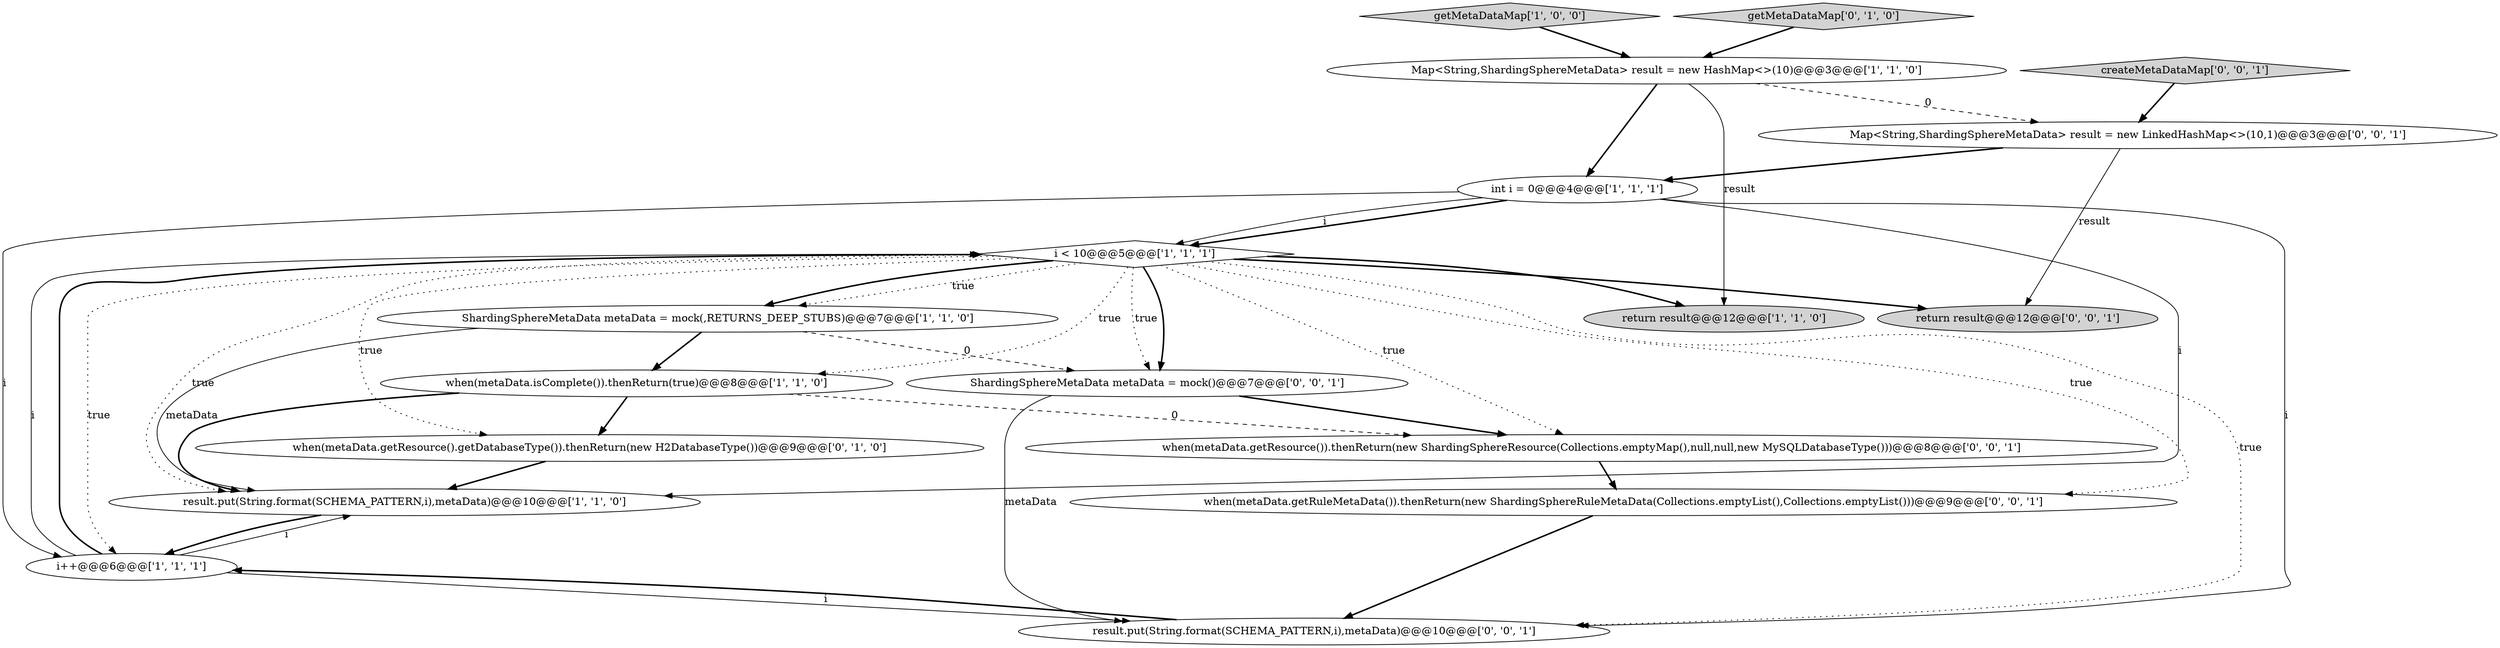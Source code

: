 digraph {
0 [style = filled, label = "Map<String,ShardingSphereMetaData> result = new HashMap<>(10)@@@3@@@['1', '1', '0']", fillcolor = white, shape = ellipse image = "AAA0AAABBB1BBB"];
2 [style = filled, label = "int i = 0@@@4@@@['1', '1', '1']", fillcolor = white, shape = ellipse image = "AAA0AAABBB1BBB"];
14 [style = filled, label = "Map<String,ShardingSphereMetaData> result = new LinkedHashMap<>(10,1)@@@3@@@['0', '0', '1']", fillcolor = white, shape = ellipse image = "AAA0AAABBB3BBB"];
1 [style = filled, label = "i < 10@@@5@@@['1', '1', '1']", fillcolor = white, shape = diamond image = "AAA0AAABBB1BBB"];
3 [style = filled, label = "return result@@@12@@@['1', '1', '0']", fillcolor = lightgray, shape = ellipse image = "AAA0AAABBB1BBB"];
5 [style = filled, label = "result.put(String.format(SCHEMA_PATTERN,i),metaData)@@@10@@@['1', '1', '0']", fillcolor = white, shape = ellipse image = "AAA0AAABBB1BBB"];
17 [style = filled, label = "createMetaDataMap['0', '0', '1']", fillcolor = lightgray, shape = diamond image = "AAA0AAABBB3BBB"];
6 [style = filled, label = "getMetaDataMap['1', '0', '0']", fillcolor = lightgray, shape = diamond image = "AAA0AAABBB1BBB"];
7 [style = filled, label = "when(metaData.isComplete()).thenReturn(true)@@@8@@@['1', '1', '0']", fillcolor = white, shape = ellipse image = "AAA0AAABBB1BBB"];
9 [style = filled, label = "when(metaData.getResource().getDatabaseType()).thenReturn(new H2DatabaseType())@@@9@@@['0', '1', '0']", fillcolor = white, shape = ellipse image = "AAA1AAABBB2BBB"];
4 [style = filled, label = "ShardingSphereMetaData metaData = mock(,RETURNS_DEEP_STUBS)@@@7@@@['1', '1', '0']", fillcolor = white, shape = ellipse image = "AAA0AAABBB1BBB"];
12 [style = filled, label = "ShardingSphereMetaData metaData = mock()@@@7@@@['0', '0', '1']", fillcolor = white, shape = ellipse image = "AAA0AAABBB3BBB"];
16 [style = filled, label = "result.put(String.format(SCHEMA_PATTERN,i),metaData)@@@10@@@['0', '0', '1']", fillcolor = white, shape = ellipse image = "AAA0AAABBB3BBB"];
8 [style = filled, label = "i++@@@6@@@['1', '1', '1']", fillcolor = white, shape = ellipse image = "AAA0AAABBB1BBB"];
13 [style = filled, label = "return result@@@12@@@['0', '0', '1']", fillcolor = lightgray, shape = ellipse image = "AAA0AAABBB3BBB"];
15 [style = filled, label = "when(metaData.getRuleMetaData()).thenReturn(new ShardingSphereRuleMetaData(Collections.emptyList(),Collections.emptyList()))@@@9@@@['0', '0', '1']", fillcolor = white, shape = ellipse image = "AAA0AAABBB3BBB"];
10 [style = filled, label = "getMetaDataMap['0', '1', '0']", fillcolor = lightgray, shape = diamond image = "AAA0AAABBB2BBB"];
11 [style = filled, label = "when(metaData.getResource()).thenReturn(new ShardingSphereResource(Collections.emptyMap(),null,null,new MySQLDatabaseType()))@@@8@@@['0', '0', '1']", fillcolor = white, shape = ellipse image = "AAA0AAABBB3BBB"];
8->1 [style = solid, label="i"];
2->16 [style = solid, label="i"];
1->8 [style = dotted, label="true"];
4->7 [style = bold, label=""];
5->8 [style = bold, label=""];
1->11 [style = dotted, label="true"];
4->12 [style = dashed, label="0"];
2->8 [style = solid, label="i"];
1->9 [style = dotted, label="true"];
8->16 [style = solid, label="i"];
1->15 [style = dotted, label="true"];
7->9 [style = bold, label=""];
1->12 [style = bold, label=""];
8->5 [style = solid, label="i"];
4->5 [style = solid, label="metaData"];
6->0 [style = bold, label=""];
1->7 [style = dotted, label="true"];
16->8 [style = bold, label=""];
7->11 [style = dashed, label="0"];
0->14 [style = dashed, label="0"];
17->14 [style = bold, label=""];
11->15 [style = bold, label=""];
2->5 [style = solid, label="i"];
12->16 [style = solid, label="metaData"];
8->1 [style = bold, label=""];
1->3 [style = bold, label=""];
1->5 [style = dotted, label="true"];
2->1 [style = bold, label=""];
1->12 [style = dotted, label="true"];
0->3 [style = solid, label="result"];
15->16 [style = bold, label=""];
14->13 [style = solid, label="result"];
1->4 [style = bold, label=""];
7->5 [style = bold, label=""];
14->2 [style = bold, label=""];
12->11 [style = bold, label=""];
0->2 [style = bold, label=""];
9->5 [style = bold, label=""];
1->4 [style = dotted, label="true"];
2->1 [style = solid, label="i"];
10->0 [style = bold, label=""];
1->13 [style = bold, label=""];
1->16 [style = dotted, label="true"];
}
